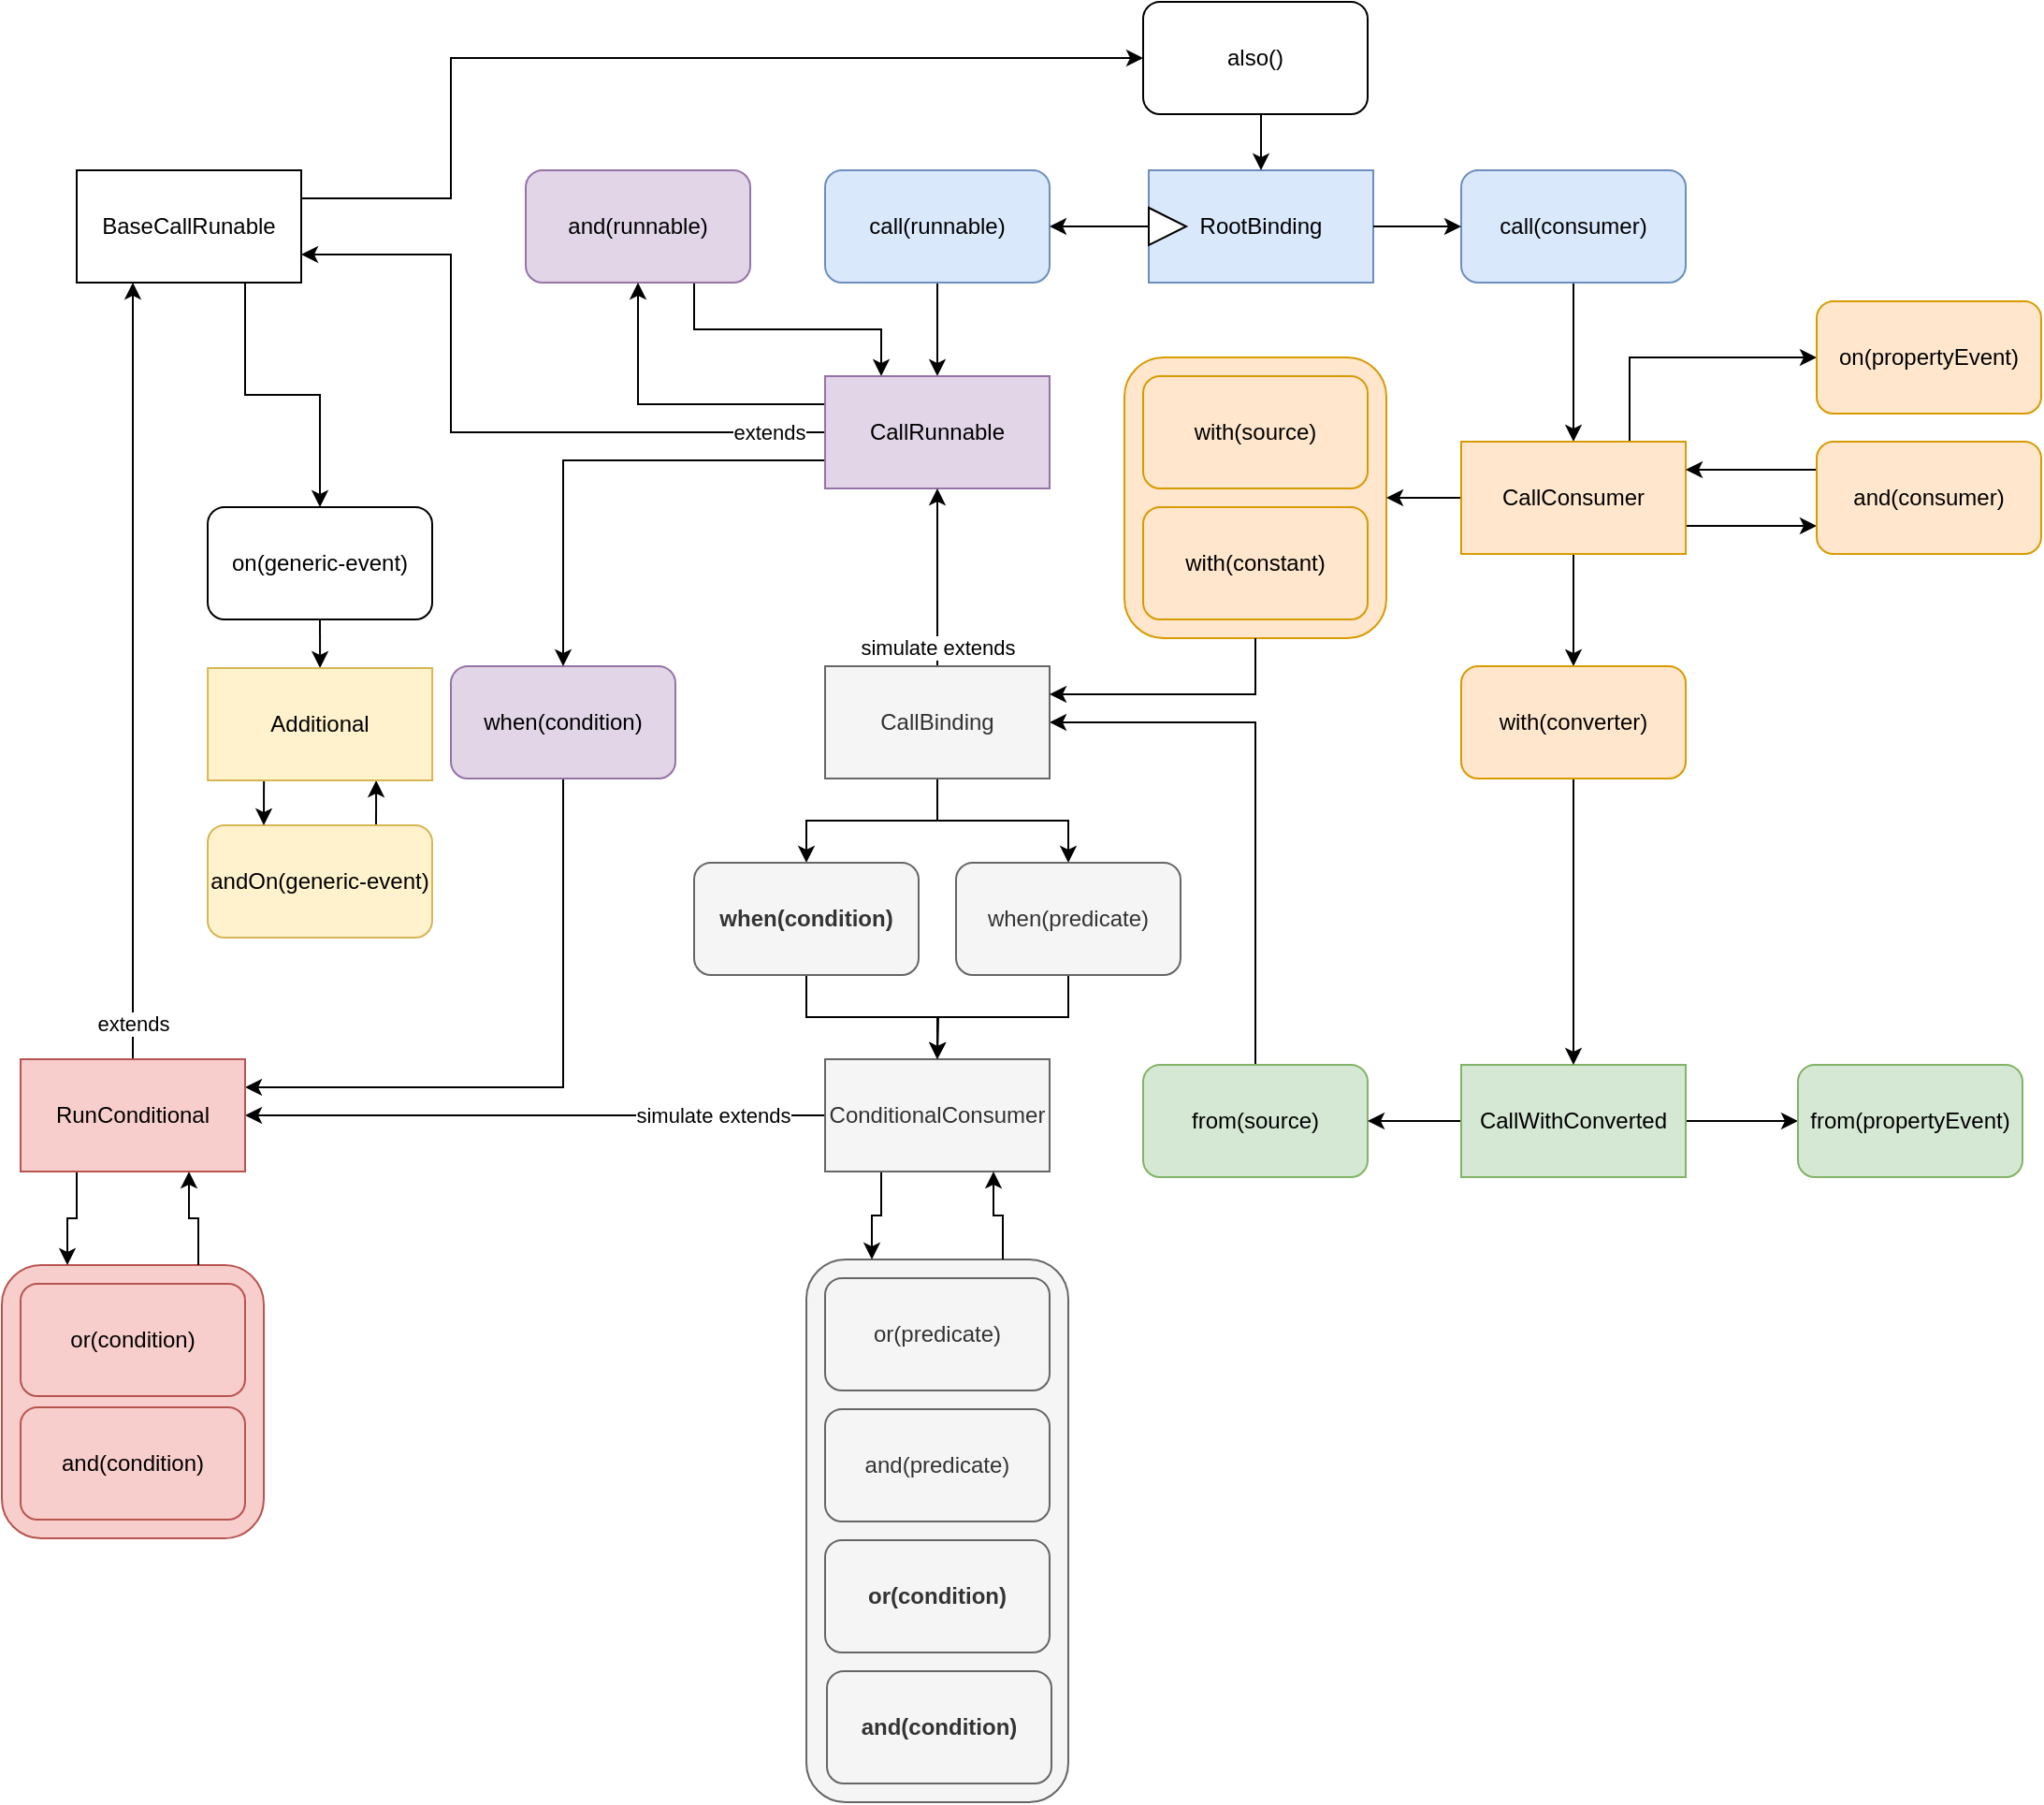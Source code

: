 <mxfile version="15.4.0" type="device"><diagram id="5MixZPjT1TOE63bzKLq1" name="Page-1"><mxGraphModel dx="1408" dy="808" grid="1" gridSize="10" guides="1" tooltips="1" connect="1" arrows="1" fold="1" page="1" pageScale="1" pageWidth="827" pageHeight="1169" background="none" math="0" shadow="0"><root><mxCell id="0"/><mxCell id="1" parent="0"/><mxCell id="UxgVuYauyWrYWwX7lSgW-103" value="RootBinding" style="rounded=0;whiteSpace=wrap;html=1;fillColor=#dae8fc;strokeColor=#6c8ebf;" parent="1" vertex="1"><mxGeometry x="623" y="290" width="120" height="60" as="geometry"/></mxCell><mxCell id="UxgVuYauyWrYWwX7lSgW-108" style="edgeStyle=orthogonalEdgeStyle;curved=1;rounded=0;orthogonalLoop=1;jettySize=auto;html=1;exitX=0.5;exitY=1;exitDx=0;exitDy=0;entryX=0.5;entryY=0;entryDx=0;entryDy=0;" parent="1" source="UxgVuYauyWrYWwX7lSgW-46" target="UxgVuYauyWrYWwX7lSgW-107" edge="1"><mxGeometry relative="1" as="geometry"/></mxCell><mxCell id="UxgVuYauyWrYWwX7lSgW-46" value="call(consumer)" style="rounded=1;whiteSpace=wrap;html=1;fillColor=#dae8fc;strokeColor=#6c8ebf;" parent="1" vertex="1"><mxGeometry x="790" y="290" width="120" height="60" as="geometry"/></mxCell><mxCell id="UxgVuYauyWrYWwX7lSgW-208" style="edgeStyle=orthogonalEdgeStyle;rounded=0;orthogonalLoop=1;jettySize=auto;html=1;exitX=0.5;exitY=1;exitDx=0;exitDy=0;entryX=1;entryY=0.25;entryDx=0;entryDy=0;" parent="1" source="UxgVuYauyWrYWwX7lSgW-49" target="UxgVuYauyWrYWwX7lSgW-203" edge="1"><mxGeometry relative="1" as="geometry"><Array as="points"><mxPoint x="310" y="780"/></Array></mxGeometry></mxCell><mxCell id="UxgVuYauyWrYWwX7lSgW-49" value="when(condition)" style="rounded=1;whiteSpace=wrap;html=1;fillColor=#e1d5e7;strokeColor=#9673a6;" parent="1" vertex="1"><mxGeometry x="250" y="555" width="120" height="60" as="geometry"/></mxCell><mxCell id="UxgVuYauyWrYWwX7lSgW-147" style="edgeStyle=orthogonalEdgeStyle;curved=1;rounded=0;orthogonalLoop=1;jettySize=auto;html=1;exitX=0.5;exitY=1;exitDx=0;exitDy=0;entryX=0.5;entryY=0;entryDx=0;entryDy=0;" parent="1" source="UxgVuYauyWrYWwX7lSgW-51" target="UxgVuYauyWrYWwX7lSgW-145" edge="1"><mxGeometry relative="1" as="geometry"/></mxCell><mxCell id="UxgVuYauyWrYWwX7lSgW-51" value="on(generic-event)" style="rounded=1;whiteSpace=wrap;html=1;" parent="1" vertex="1"><mxGeometry x="120.0" y="470" width="120" height="60" as="geometry"/></mxCell><mxCell id="UxgVuYauyWrYWwX7lSgW-152" style="edgeStyle=orthogonalEdgeStyle;curved=1;rounded=0;orthogonalLoop=1;jettySize=auto;html=1;exitX=0.5;exitY=1;exitDx=0;exitDy=0;" parent="1" source="UxgVuYauyWrYWwX7lSgW-56" target="UxgVuYauyWrYWwX7lSgW-94" edge="1"><mxGeometry relative="1" as="geometry"/></mxCell><mxCell id="UxgVuYauyWrYWwX7lSgW-56" value="call(runnable)" style="rounded=1;whiteSpace=wrap;html=1;fillColor=#dae8fc;strokeColor=#6c8ebf;" parent="1" vertex="1"><mxGeometry x="450" y="290" width="120" height="60" as="geometry"/></mxCell><mxCell id="KfWSCny_-O3XW7ym5hlN-6" style="edgeStyle=orthogonalEdgeStyle;rounded=0;orthogonalLoop=1;jettySize=auto;html=1;exitX=0.75;exitY=1;exitDx=0;exitDy=0;entryX=0.25;entryY=0;entryDx=0;entryDy=0;" edge="1" parent="1" source="UxgVuYauyWrYWwX7lSgW-63" target="UxgVuYauyWrYWwX7lSgW-94"><mxGeometry relative="1" as="geometry"><Array as="points"><mxPoint x="380" y="375"/><mxPoint x="480" y="375"/></Array></mxGeometry></mxCell><mxCell id="UxgVuYauyWrYWwX7lSgW-63" value="and(runnable)" style="rounded=1;whiteSpace=wrap;html=1;fillColor=#e1d5e7;strokeColor=#9673a6;" parent="1" vertex="1"><mxGeometry x="290" y="290" width="120" height="60" as="geometry"/></mxCell><mxCell id="UxgVuYauyWrYWwX7lSgW-149" style="edgeStyle=orthogonalEdgeStyle;curved=1;rounded=0;orthogonalLoop=1;jettySize=auto;html=1;exitX=0.75;exitY=0;exitDx=0;exitDy=0;entryX=0.75;entryY=1;entryDx=0;entryDy=0;" parent="1" source="UxgVuYauyWrYWwX7lSgW-65" target="UxgVuYauyWrYWwX7lSgW-145" edge="1"><mxGeometry relative="1" as="geometry"/></mxCell><mxCell id="UxgVuYauyWrYWwX7lSgW-65" value="andOn(generic-event)" style="rounded=1;whiteSpace=wrap;html=1;fillColor=#fff2cc;strokeColor=#d6b656;" parent="1" vertex="1"><mxGeometry x="120.0" y="640" width="120" height="60" as="geometry"/></mxCell><mxCell id="UxgVuYauyWrYWwX7lSgW-66" value="" style="group;" parent="1" vertex="1" connectable="0"><mxGeometry x="10.0" y="875" width="140" height="146" as="geometry"/></mxCell><mxCell id="UxgVuYauyWrYWwX7lSgW-67" value="" style="rounded=1;whiteSpace=wrap;html=1;fillColor=#f8cecc;strokeColor=#b85450;" parent="UxgVuYauyWrYWwX7lSgW-66" vertex="1"><mxGeometry width="140" height="146" as="geometry"/></mxCell><mxCell id="UxgVuYauyWrYWwX7lSgW-68" value="and(condition)" style="rounded=1;whiteSpace=wrap;html=1;fillColor=#f8cecc;strokeColor=#b85450;" parent="UxgVuYauyWrYWwX7lSgW-66" vertex="1"><mxGeometry x="10" y="76" width="120" height="60" as="geometry"/></mxCell><mxCell id="UxgVuYauyWrYWwX7lSgW-69" value="or(condition)" style="rounded=1;whiteSpace=wrap;html=1;fillColor=#f8cecc;strokeColor=#b85450;" parent="UxgVuYauyWrYWwX7lSgW-66" vertex="1"><mxGeometry x="10" y="10" width="120" height="60" as="geometry"/></mxCell><mxCell id="UxgVuYauyWrYWwX7lSgW-71" value="" style="triangle;whiteSpace=wrap;html=1;" parent="1" vertex="1"><mxGeometry x="623" y="310" width="20" height="20" as="geometry"/></mxCell><mxCell id="UxgVuYauyWrYWwX7lSgW-174" style="edgeStyle=orthogonalEdgeStyle;rounded=0;orthogonalLoop=1;jettySize=auto;html=1;exitX=0.5;exitY=0;exitDx=0;exitDy=0;entryX=1;entryY=0.5;entryDx=0;entryDy=0;" parent="1" source="UxgVuYauyWrYWwX7lSgW-84" target="UxgVuYauyWrYWwX7lSgW-172" edge="1"><mxGeometry relative="1" as="geometry"/></mxCell><mxCell id="UxgVuYauyWrYWwX7lSgW-84" value="from(source)" style="rounded=1;whiteSpace=wrap;html=1;fillColor=#d5e8d4;strokeColor=#82b366;" parent="1" vertex="1"><mxGeometry x="620" y="768" width="120" height="60" as="geometry"/></mxCell><mxCell id="UxgVuYauyWrYWwX7lSgW-85" value="" style="group;" parent="1" vertex="1" connectable="0"><mxGeometry x="610" y="390" width="140" height="150" as="geometry"/></mxCell><mxCell id="UxgVuYauyWrYWwX7lSgW-86" value="" style="rounded=1;whiteSpace=wrap;html=1;fillColor=#ffe6cc;strokeColor=#d79b00;" parent="UxgVuYauyWrYWwX7lSgW-85" vertex="1"><mxGeometry width="140" height="150" as="geometry"/></mxCell><mxCell id="UxgVuYauyWrYWwX7lSgW-87" value="with(source)" style="rounded=1;whiteSpace=wrap;html=1;fillColor=#ffe6cc;strokeColor=#d79b00;" parent="UxgVuYauyWrYWwX7lSgW-85" vertex="1"><mxGeometry x="10" y="10" width="120" height="60" as="geometry"/></mxCell><mxCell id="UxgVuYauyWrYWwX7lSgW-88" value="with(constant)" style="rounded=1;whiteSpace=wrap;html=1;fillColor=#ffe6cc;strokeColor=#d79b00;" parent="UxgVuYauyWrYWwX7lSgW-85" vertex="1"><mxGeometry x="10" y="80" width="120" height="60" as="geometry"/></mxCell><mxCell id="UxgVuYauyWrYWwX7lSgW-204" value="extends" style="edgeStyle=orthogonalEdgeStyle;rounded=0;orthogonalLoop=1;jettySize=auto;html=1;exitX=0;exitY=0.5;exitDx=0;exitDy=0;entryX=1;entryY=0.75;entryDx=0;entryDy=0;" parent="1" source="UxgVuYauyWrYWwX7lSgW-94" target="UxgVuYauyWrYWwX7lSgW-196" edge="1"><mxGeometry x="-0.84" relative="1" as="geometry"><Array as="points"><mxPoint x="250" y="430"/><mxPoint x="250" y="335"/></Array><mxPoint as="offset"/></mxGeometry></mxCell><mxCell id="UxgVuYauyWrYWwX7lSgW-207" style="edgeStyle=orthogonalEdgeStyle;rounded=0;orthogonalLoop=1;jettySize=auto;html=1;exitX=0;exitY=0.75;exitDx=0;exitDy=0;" parent="1" source="UxgVuYauyWrYWwX7lSgW-94" target="UxgVuYauyWrYWwX7lSgW-49" edge="1"><mxGeometry relative="1" as="geometry"/></mxCell><mxCell id="KfWSCny_-O3XW7ym5hlN-5" style="edgeStyle=orthogonalEdgeStyle;rounded=0;orthogonalLoop=1;jettySize=auto;html=1;exitX=0;exitY=0.25;exitDx=0;exitDy=0;entryX=0.5;entryY=1;entryDx=0;entryDy=0;" edge="1" parent="1" source="UxgVuYauyWrYWwX7lSgW-94" target="UxgVuYauyWrYWwX7lSgW-63"><mxGeometry relative="1" as="geometry"/></mxCell><mxCell id="UxgVuYauyWrYWwX7lSgW-94" value="CallRunnable" style="rounded=0;whiteSpace=wrap;html=1;fillColor=#e1d5e7;strokeColor=#9673a6;" parent="1" vertex="1"><mxGeometry x="450" y="400" width="120" height="60" as="geometry"/></mxCell><mxCell id="UxgVuYauyWrYWwX7lSgW-104" style="edgeStyle=orthogonalEdgeStyle;curved=1;rounded=0;orthogonalLoop=1;jettySize=auto;html=1;exitX=0;exitY=0.5;exitDx=0;exitDy=0;entryX=1;entryY=0.5;entryDx=0;entryDy=0;" parent="1" source="UxgVuYauyWrYWwX7lSgW-103" target="UxgVuYauyWrYWwX7lSgW-56" edge="1"><mxGeometry relative="1" as="geometry"/></mxCell><mxCell id="UxgVuYauyWrYWwX7lSgW-105" style="edgeStyle=orthogonalEdgeStyle;curved=1;rounded=0;orthogonalLoop=1;jettySize=auto;html=1;exitX=1;exitY=0.5;exitDx=0;exitDy=0;" parent="1" source="UxgVuYauyWrYWwX7lSgW-103" target="UxgVuYauyWrYWwX7lSgW-46" edge="1"><mxGeometry relative="1" as="geometry"/></mxCell><mxCell id="UxgVuYauyWrYWwX7lSgW-109" style="edgeStyle=orthogonalEdgeStyle;curved=1;rounded=0;orthogonalLoop=1;jettySize=auto;html=1;exitX=0.5;exitY=1;exitDx=0;exitDy=0;entryX=0.5;entryY=0;entryDx=0;entryDy=0;" parent="1" source="UxgVuYauyWrYWwX7lSgW-107" target="UxgVuYauyWrYWwX7lSgW-77" edge="1"><mxGeometry relative="1" as="geometry"><mxPoint x="850" y="555" as="targetPoint"/></mxGeometry></mxCell><mxCell id="UxgVuYauyWrYWwX7lSgW-167" style="edgeStyle=orthogonalEdgeStyle;rounded=0;orthogonalLoop=1;jettySize=auto;html=1;exitX=0;exitY=0.5;exitDx=0;exitDy=0;entryX=1;entryY=0.5;entryDx=0;entryDy=0;" parent="1" source="UxgVuYauyWrYWwX7lSgW-107" target="UxgVuYauyWrYWwX7lSgW-86" edge="1"><mxGeometry relative="1" as="geometry"/></mxCell><mxCell id="KfWSCny_-O3XW7ym5hlN-2" style="edgeStyle=orthogonalEdgeStyle;rounded=0;orthogonalLoop=1;jettySize=auto;html=1;exitX=1;exitY=0.75;exitDx=0;exitDy=0;entryX=0;entryY=0.75;entryDx=0;entryDy=0;" edge="1" parent="1" source="UxgVuYauyWrYWwX7lSgW-107" target="KfWSCny_-O3XW7ym5hlN-1"><mxGeometry relative="1" as="geometry"/></mxCell><mxCell id="KfWSCny_-O3XW7ym5hlN-4" style="edgeStyle=orthogonalEdgeStyle;rounded=0;orthogonalLoop=1;jettySize=auto;html=1;exitX=0.75;exitY=0;exitDx=0;exitDy=0;entryX=0;entryY=0.5;entryDx=0;entryDy=0;" edge="1" parent="1" source="UxgVuYauyWrYWwX7lSgW-107" target="UxgVuYauyWrYWwX7lSgW-181"><mxGeometry relative="1" as="geometry"><Array as="points"><mxPoint x="880" y="390"/></Array></mxGeometry></mxCell><mxCell id="UxgVuYauyWrYWwX7lSgW-107" value="CallConsumer" style="rounded=0;whiteSpace=wrap;html=1;fillColor=#ffe6cc;strokeColor=#d79b00;" parent="1" vertex="1"><mxGeometry x="790" y="435" width="120" height="60" as="geometry"/></mxCell><mxCell id="UxgVuYauyWrYWwX7lSgW-130" style="edgeStyle=orthogonalEdgeStyle;curved=1;rounded=0;orthogonalLoop=1;jettySize=auto;html=1;exitX=0;exitY=0.5;exitDx=0;exitDy=0;entryX=1;entryY=0.5;entryDx=0;entryDy=0;" parent="1" source="UxgVuYauyWrYWwX7lSgW-113" target="UxgVuYauyWrYWwX7lSgW-84" edge="1"><mxGeometry relative="1" as="geometry"/></mxCell><mxCell id="UxgVuYauyWrYWwX7lSgW-185" style="edgeStyle=orthogonalEdgeStyle;rounded=0;orthogonalLoop=1;jettySize=auto;html=1;exitX=1;exitY=0.5;exitDx=0;exitDy=0;entryX=0;entryY=0.5;entryDx=0;entryDy=0;" parent="1" source="UxgVuYauyWrYWwX7lSgW-113" target="UxgVuYauyWrYWwX7lSgW-184" edge="1"><mxGeometry relative="1" as="geometry"/></mxCell><mxCell id="UxgVuYauyWrYWwX7lSgW-113" value="CallWithConverted" style="rounded=0;whiteSpace=wrap;html=1;fillColor=#d5e8d4;strokeColor=#82b366;" parent="1" vertex="1"><mxGeometry x="790" y="768" width="120" height="60" as="geometry"/></mxCell><mxCell id="UxgVuYauyWrYWwX7lSgW-201" style="edgeStyle=orthogonalEdgeStyle;rounded=0;orthogonalLoop=1;jettySize=auto;html=1;exitX=0.5;exitY=1;exitDx=0;exitDy=0;entryX=0.5;entryY=0;entryDx=0;entryDy=0;" parent="1" source="UxgVuYauyWrYWwX7lSgW-126" target="UxgVuYauyWrYWwX7lSgW-103" edge="1"><mxGeometry relative="1" as="geometry"/></mxCell><mxCell id="UxgVuYauyWrYWwX7lSgW-126" value="also()" style="rounded=1;whiteSpace=wrap;html=1;" parent="1" vertex="1"><mxGeometry x="620" y="200" width="120" height="60" as="geometry"/></mxCell><mxCell id="UxgVuYauyWrYWwX7lSgW-163" style="edgeStyle=orthogonalEdgeStyle;rounded=0;orthogonalLoop=1;jettySize=auto;html=1;exitX=0.25;exitY=1;exitDx=0;exitDy=0;entryX=0.25;entryY=0;entryDx=0;entryDy=0;" parent="1" source="UxgVuYauyWrYWwX7lSgW-203" target="UxgVuYauyWrYWwX7lSgW-67" edge="1"><mxGeometry relative="1" as="geometry"><mxPoint x="65" y="835" as="sourcePoint"/></mxGeometry></mxCell><mxCell id="UxgVuYauyWrYWwX7lSgW-148" style="edgeStyle=orthogonalEdgeStyle;curved=1;rounded=0;orthogonalLoop=1;jettySize=auto;html=1;exitX=0.25;exitY=1;exitDx=0;exitDy=0;entryX=0.25;entryY=0;entryDx=0;entryDy=0;" parent="1" source="UxgVuYauyWrYWwX7lSgW-145" target="UxgVuYauyWrYWwX7lSgW-65" edge="1"><mxGeometry relative="1" as="geometry"/></mxCell><mxCell id="UxgVuYauyWrYWwX7lSgW-145" value="Additional" style="rounded=0;whiteSpace=wrap;html=1;fillColor=#fff2cc;strokeColor=#d6b656;" parent="1" vertex="1"><mxGeometry x="120.06" y="556" width="120" height="60" as="geometry"/></mxCell><mxCell id="UxgVuYauyWrYWwX7lSgW-164" style="edgeStyle=orthogonalEdgeStyle;rounded=0;orthogonalLoop=1;jettySize=auto;html=1;exitX=0.75;exitY=0;exitDx=0;exitDy=0;entryX=0.75;entryY=1;entryDx=0;entryDy=0;" parent="1" source="UxgVuYauyWrYWwX7lSgW-67" target="UxgVuYauyWrYWwX7lSgW-203" edge="1"><mxGeometry relative="1" as="geometry"><mxPoint x="95" y="835" as="targetPoint"/></mxGeometry></mxCell><mxCell id="UxgVuYauyWrYWwX7lSgW-178" value="simulate extends" style="edgeStyle=orthogonalEdgeStyle;rounded=0;orthogonalLoop=1;jettySize=auto;html=1;" parent="1" source="UxgVuYauyWrYWwX7lSgW-172" target="UxgVuYauyWrYWwX7lSgW-94" edge="1"><mxGeometry x="-0.778" relative="1" as="geometry"><mxPoint as="offset"/></mxGeometry></mxCell><mxCell id="UxgVuYauyWrYWwX7lSgW-179" style="edgeStyle=orthogonalEdgeStyle;rounded=0;orthogonalLoop=1;jettySize=auto;html=1;exitX=0.5;exitY=1;exitDx=0;exitDy=0;entryX=0.5;entryY=0;entryDx=0;entryDy=0;" parent="1" source="UxgVuYauyWrYWwX7lSgW-172" target="UxgVuYauyWrYWwX7lSgW-176" edge="1"><mxGeometry relative="1" as="geometry"/></mxCell><mxCell id="UxgVuYauyWrYWwX7lSgW-212" style="edgeStyle=orthogonalEdgeStyle;rounded=0;orthogonalLoop=1;jettySize=auto;html=1;exitX=0.5;exitY=1;exitDx=0;exitDy=0;" parent="1" source="UxgVuYauyWrYWwX7lSgW-172" target="UxgVuYauyWrYWwX7lSgW-211" edge="1"><mxGeometry relative="1" as="geometry"/></mxCell><mxCell id="UxgVuYauyWrYWwX7lSgW-172" value="CallBinding" style="rounded=0;whiteSpace=wrap;html=1;fillColor=#f5f5f5;strokeColor=#666666;fontColor=#333333;" parent="1" vertex="1"><mxGeometry x="450" y="555" width="120" height="60" as="geometry"/></mxCell><mxCell id="UxgVuYauyWrYWwX7lSgW-173" style="edgeStyle=orthogonalEdgeStyle;rounded=0;orthogonalLoop=1;jettySize=auto;html=1;exitX=0.5;exitY=1;exitDx=0;exitDy=0;entryX=1;entryY=0.25;entryDx=0;entryDy=0;" parent="1" source="UxgVuYauyWrYWwX7lSgW-86" target="UxgVuYauyWrYWwX7lSgW-172" edge="1"><mxGeometry relative="1" as="geometry"/></mxCell><mxCell id="UxgVuYauyWrYWwX7lSgW-215" style="edgeStyle=orthogonalEdgeStyle;rounded=0;orthogonalLoop=1;jettySize=auto;html=1;exitX=0.5;exitY=1;exitDx=0;exitDy=0;" parent="1" source="UxgVuYauyWrYWwX7lSgW-176" edge="1"><mxGeometry relative="1" as="geometry"><mxPoint x="510" y="765" as="targetPoint"/></mxGeometry></mxCell><mxCell id="UxgVuYauyWrYWwX7lSgW-176" value="when(predicate)" style="rounded=1;whiteSpace=wrap;html=1;fillColor=#f5f5f5;strokeColor=#666666;fontColor=#333333;" parent="1" vertex="1"><mxGeometry x="520" y="660" width="120" height="60" as="geometry"/></mxCell><mxCell id="UxgVuYauyWrYWwX7lSgW-181" value="on(propertyEvent)" style="rounded=1;whiteSpace=wrap;html=1;fillColor=#ffe6cc;strokeColor=#d79b00;" parent="1" vertex="1"><mxGeometry x="980" y="360" width="120" height="60" as="geometry"/></mxCell><mxCell id="UxgVuYauyWrYWwX7lSgW-184" value="from(propertyEvent)" style="rounded=1;whiteSpace=wrap;html=1;fillColor=#d5e8d4;strokeColor=#82b366;" parent="1" vertex="1"><mxGeometry x="970" y="768" width="120" height="60" as="geometry"/></mxCell><mxCell id="UxgVuYauyWrYWwX7lSgW-186" value="" style="group;fontStyle=1" parent="1" vertex="1" connectable="0"><mxGeometry x="440" y="872" width="140" height="290" as="geometry"/></mxCell><mxCell id="UxgVuYauyWrYWwX7lSgW-187" value="" style="rounded=1;whiteSpace=wrap;html=1;fillColor=#f5f5f5;strokeColor=#666666;fontColor=#333333;" parent="UxgVuYauyWrYWwX7lSgW-186" vertex="1"><mxGeometry width="140" height="290" as="geometry"/></mxCell><mxCell id="UxgVuYauyWrYWwX7lSgW-188" value="and(predicate)" style="rounded=1;whiteSpace=wrap;html=1;fillColor=#f5f5f5;strokeColor=#666666;fontColor=#333333;" parent="UxgVuYauyWrYWwX7lSgW-186" vertex="1"><mxGeometry x="10" y="80" width="120" height="60" as="geometry"/></mxCell><mxCell id="UxgVuYauyWrYWwX7lSgW-189" value="or(predicate)" style="rounded=1;whiteSpace=wrap;html=1;fillColor=#f5f5f5;strokeColor=#666666;fontColor=#333333;" parent="UxgVuYauyWrYWwX7lSgW-186" vertex="1"><mxGeometry x="10" y="10" width="120" height="60" as="geometry"/></mxCell><mxCell id="UxgVuYauyWrYWwX7lSgW-209" value="and(condition)" style="rounded=1;whiteSpace=wrap;html=1;fillColor=#f5f5f5;strokeColor=#666666;fontColor=#333333;fontStyle=1" parent="UxgVuYauyWrYWwX7lSgW-186" vertex="1"><mxGeometry x="11" y="220" width="120" height="60" as="geometry"/></mxCell><mxCell id="UxgVuYauyWrYWwX7lSgW-210" value="or(condition)" style="rounded=1;whiteSpace=wrap;html=1;fillColor=#f5f5f5;strokeColor=#666666;fontColor=#333333;fontStyle=1" parent="UxgVuYauyWrYWwX7lSgW-186" vertex="1"><mxGeometry x="10" y="150" width="120" height="60" as="geometry"/></mxCell><mxCell id="UxgVuYauyWrYWwX7lSgW-193" style="edgeStyle=orthogonalEdgeStyle;rounded=0;orthogonalLoop=1;jettySize=auto;html=1;exitX=0.25;exitY=1;exitDx=0;exitDy=0;entryX=0.25;entryY=0;entryDx=0;entryDy=0;" parent="1" source="UxgVuYauyWrYWwX7lSgW-190" target="UxgVuYauyWrYWwX7lSgW-187" edge="1"><mxGeometry relative="1" as="geometry"/></mxCell><mxCell id="UxgVuYauyWrYWwX7lSgW-217" value="simulate extends" style="edgeStyle=orthogonalEdgeStyle;rounded=0;orthogonalLoop=1;jettySize=auto;html=1;exitX=0;exitY=0.5;exitDx=0;exitDy=0;entryX=1;entryY=0.5;entryDx=0;entryDy=0;" parent="1" source="UxgVuYauyWrYWwX7lSgW-190" target="UxgVuYauyWrYWwX7lSgW-203" edge="1"><mxGeometry x="-0.613" relative="1" as="geometry"><mxPoint as="offset"/><Array as="points"/></mxGeometry></mxCell><mxCell id="UxgVuYauyWrYWwX7lSgW-190" value="ConditionalConsumer" style="rounded=0;whiteSpace=wrap;html=1;fillColor=#f5f5f5;strokeColor=#666666;fontColor=#333333;" parent="1" vertex="1"><mxGeometry x="450" y="765" width="120" height="60" as="geometry"/></mxCell><mxCell id="UxgVuYauyWrYWwX7lSgW-194" style="edgeStyle=orthogonalEdgeStyle;rounded=0;orthogonalLoop=1;jettySize=auto;html=1;exitX=0.75;exitY=0;exitDx=0;exitDy=0;entryX=0.75;entryY=1;entryDx=0;entryDy=0;" parent="1" source="UxgVuYauyWrYWwX7lSgW-187" target="UxgVuYauyWrYWwX7lSgW-190" edge="1"><mxGeometry relative="1" as="geometry"/></mxCell><mxCell id="UxgVuYauyWrYWwX7lSgW-198" style="edgeStyle=orthogonalEdgeStyle;rounded=0;orthogonalLoop=1;jettySize=auto;html=1;exitX=0.75;exitY=1;exitDx=0;exitDy=0;entryX=0.5;entryY=0;entryDx=0;entryDy=0;" parent="1" source="UxgVuYauyWrYWwX7lSgW-196" target="UxgVuYauyWrYWwX7lSgW-51" edge="1"><mxGeometry relative="1" as="geometry"><mxPoint x="240" y="510" as="targetPoint"/></mxGeometry></mxCell><mxCell id="UxgVuYauyWrYWwX7lSgW-202" style="edgeStyle=orthogonalEdgeStyle;rounded=0;orthogonalLoop=1;jettySize=auto;html=1;exitX=1;exitY=0.25;exitDx=0;exitDy=0;entryX=0;entryY=0.5;entryDx=0;entryDy=0;" parent="1" source="UxgVuYauyWrYWwX7lSgW-196" target="UxgVuYauyWrYWwX7lSgW-126" edge="1"><mxGeometry relative="1" as="geometry"><Array as="points"><mxPoint x="250" y="305"/><mxPoint x="250" y="230"/></Array></mxGeometry></mxCell><mxCell id="UxgVuYauyWrYWwX7lSgW-196" value="BaseCallRunable" style="rounded=0;whiteSpace=wrap;html=1;fillColor=default;" parent="1" vertex="1"><mxGeometry x="50" y="290" width="120" height="60" as="geometry"/></mxCell><mxCell id="UxgVuYauyWrYWwX7lSgW-206" value="extends" style="edgeStyle=orthogonalEdgeStyle;rounded=0;orthogonalLoop=1;jettySize=auto;html=1;exitX=0.5;exitY=0;exitDx=0;exitDy=0;entryX=0.25;entryY=1;entryDx=0;entryDy=0;" parent="1" source="UxgVuYauyWrYWwX7lSgW-203" target="UxgVuYauyWrYWwX7lSgW-196" edge="1"><mxGeometry x="-0.905" relative="1" as="geometry"><mxPoint as="offset"/></mxGeometry></mxCell><mxCell id="UxgVuYauyWrYWwX7lSgW-203" value="RunConditional" style="rounded=0;whiteSpace=wrap;html=1;fillColor=#f8cecc;strokeColor=#b85450;" parent="1" vertex="1"><mxGeometry x="20" y="765" width="120" height="60" as="geometry"/></mxCell><mxCell id="UxgVuYauyWrYWwX7lSgW-214" style="edgeStyle=orthogonalEdgeStyle;rounded=0;orthogonalLoop=1;jettySize=auto;html=1;exitX=0.5;exitY=1;exitDx=0;exitDy=0;entryX=0.5;entryY=0;entryDx=0;entryDy=0;" parent="1" source="UxgVuYauyWrYWwX7lSgW-211" target="UxgVuYauyWrYWwX7lSgW-190" edge="1"><mxGeometry relative="1" as="geometry"/></mxCell><mxCell id="UxgVuYauyWrYWwX7lSgW-211" value="when(condition)" style="rounded=1;whiteSpace=wrap;html=1;fillColor=#f5f5f5;strokeColor=#666666;fontColor=#333333;fontStyle=1" parent="1" vertex="1"><mxGeometry x="380" y="660" width="120" height="60" as="geometry"/></mxCell><mxCell id="UxgVuYauyWrYWwX7lSgW-219" style="edgeStyle=orthogonalEdgeStyle;rounded=0;orthogonalLoop=1;jettySize=auto;html=1;exitX=0.5;exitY=1;exitDx=0;exitDy=0;" parent="1" source="UxgVuYauyWrYWwX7lSgW-77" target="UxgVuYauyWrYWwX7lSgW-113" edge="1"><mxGeometry relative="1" as="geometry"/></mxCell><mxCell id="UxgVuYauyWrYWwX7lSgW-77" value="with(converter)" style="rounded=1;whiteSpace=wrap;html=1;fillColor=#ffe6cc;strokeColor=#d79b00;" parent="1" vertex="1"><mxGeometry x="790" y="555" width="120" height="60" as="geometry"/></mxCell><mxCell id="KfWSCny_-O3XW7ym5hlN-3" style="edgeStyle=orthogonalEdgeStyle;rounded=0;orthogonalLoop=1;jettySize=auto;html=1;exitX=0;exitY=0.25;exitDx=0;exitDy=0;entryX=1;entryY=0.25;entryDx=0;entryDy=0;" edge="1" parent="1" source="KfWSCny_-O3XW7ym5hlN-1" target="UxgVuYauyWrYWwX7lSgW-107"><mxGeometry relative="1" as="geometry"><Array as="points"><mxPoint x="960" y="450"/><mxPoint x="960" y="450"/></Array></mxGeometry></mxCell><mxCell id="KfWSCny_-O3XW7ym5hlN-1" value="and(consumer)" style="rounded=1;whiteSpace=wrap;html=1;fillColor=#ffe6cc;strokeColor=#d79b00;" vertex="1" parent="1"><mxGeometry x="980" y="435" width="120" height="60" as="geometry"/></mxCell></root></mxGraphModel></diagram></mxfile>